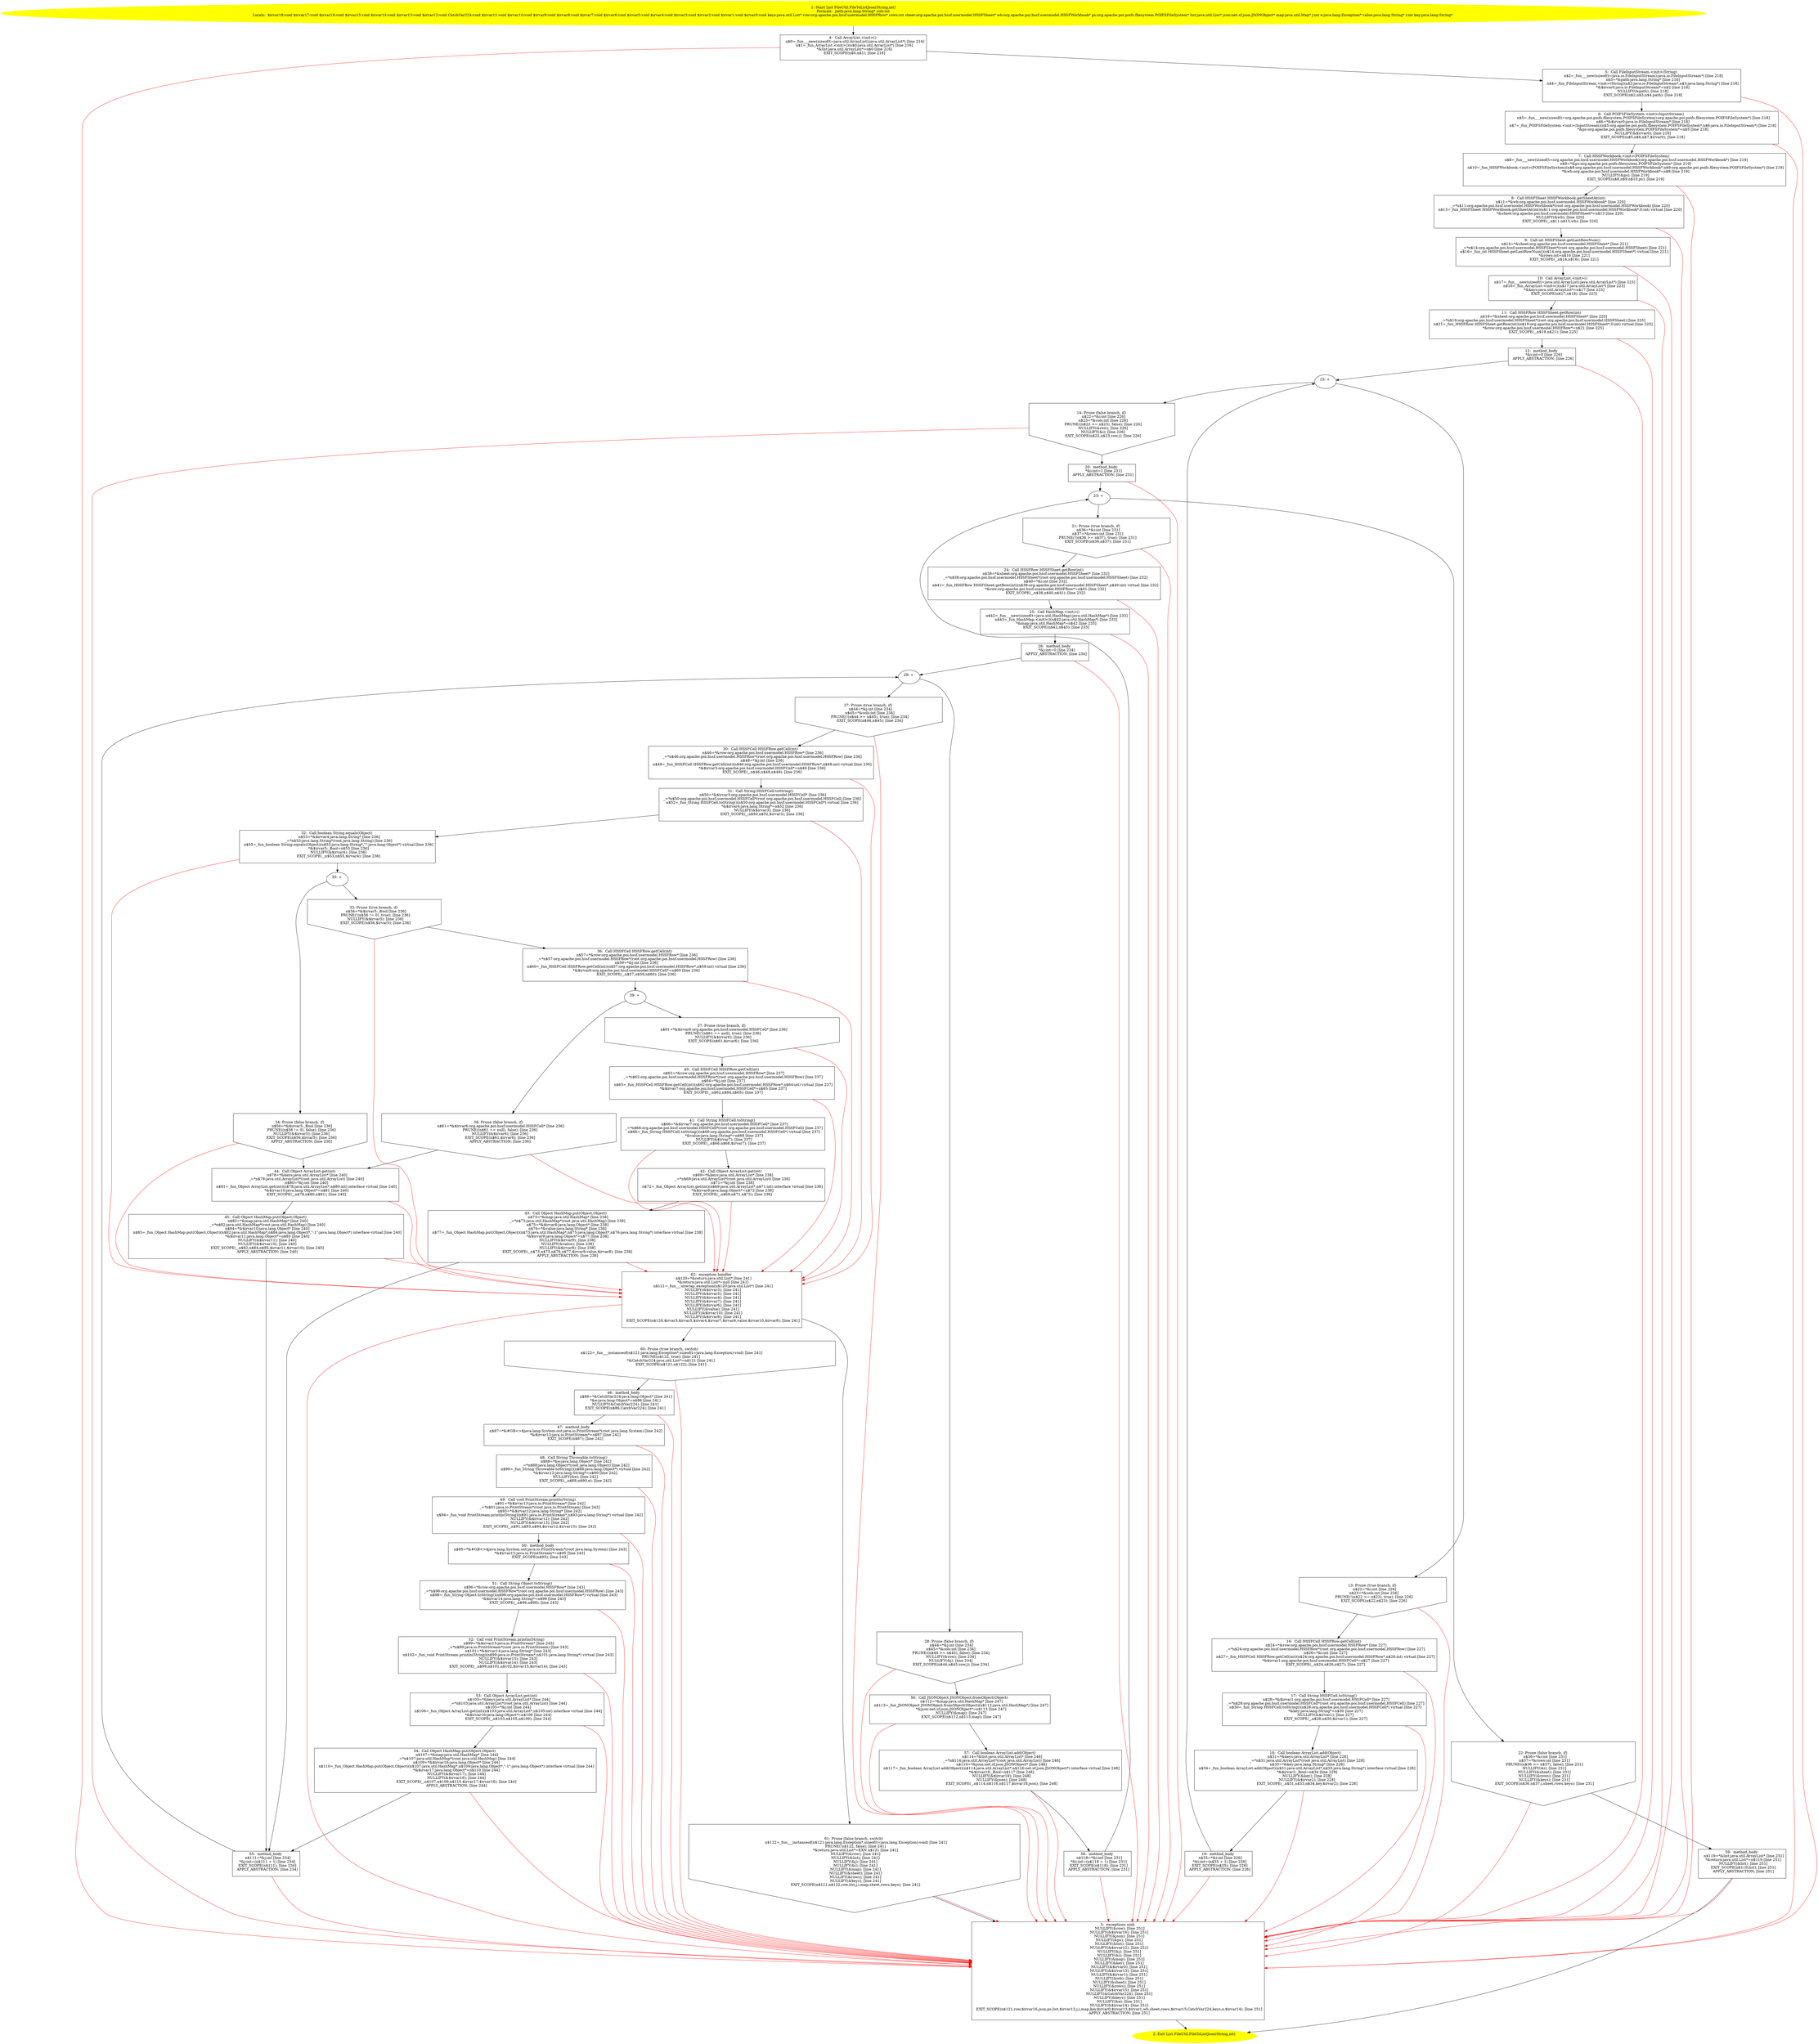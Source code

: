 /* @generated */
digraph cfg {
"com.dulishuo.util.FileUtil.FileToListJson(java.lang.String,int):java.util.List.941577bcb0cf43a35650fe4c1bfc5334_1" [label="1: Start List FileUtil.FileToListJson(String,int)\nFormals:  path:java.lang.String* cols:int\nLocals:  $irvar18:void $irvar17:void $irvar16:void $irvar15:void $irvar14:void $irvar13:void $irvar12:void CatchVar224:void $irvar11:void $irvar10:void $irvar9:void $irvar8:void $irvar7:void $irvar6:void $irvar5:void $irvar4:void $irvar3:void $irvar2:void $irvar1:void $irvar0:void keys:java.util.List* row:org.apache.poi.hssf.usermodel.HSSFRow* rows:int sheet:org.apache.poi.hssf.usermodel.HSSFSheet* wb:org.apache.poi.hssf.usermodel.HSSFWorkbook* ps:org.apache.poi.poifs.filesystem.POIFSFileSystem* list:java.util.List* json:net.sf.json.JSONObject* map:java.util.Map* j:int e:java.lang.Exception* value:java.lang.String* i:int key:java.lang.String* \n  " color=yellow style=filled]
	

	 "com.dulishuo.util.FileUtil.FileToListJson(java.lang.String,int):java.util.List.941577bcb0cf43a35650fe4c1bfc5334_1" -> "com.dulishuo.util.FileUtil.FileToListJson(java.lang.String,int):java.util.List.941577bcb0cf43a35650fe4c1bfc5334_4" ;
"com.dulishuo.util.FileUtil.FileToListJson(java.lang.String,int):java.util.List.941577bcb0cf43a35650fe4c1bfc5334_2" [label="2: Exit List FileUtil.FileToListJson(String,int) \n  " color=yellow style=filled]
	

"com.dulishuo.util.FileUtil.FileToListJson(java.lang.String,int):java.util.List.941577bcb0cf43a35650fe4c1bfc5334_3" [label="3:  exceptions sink \n   NULLIFY(&row); [line 251]\n  NULLIFY(&$irvar16); [line 251]\n  NULLIFY(&json); [line 251]\n  NULLIFY(&ps); [line 251]\n  NULLIFY(&list); [line 251]\n  NULLIFY(&$irvar12); [line 251]\n  NULLIFY(&j); [line 251]\n  NULLIFY(&i); [line 251]\n  NULLIFY(&map); [line 251]\n  NULLIFY(&key); [line 251]\n  NULLIFY(&$irvar0); [line 251]\n  NULLIFY(&$irvar13); [line 251]\n  NULLIFY(&$irvar1); [line 251]\n  NULLIFY(&wb); [line 251]\n  NULLIFY(&sheet); [line 251]\n  NULLIFY(&rows); [line 251]\n  NULLIFY(&$irvar15); [line 251]\n  NULLIFY(&CatchVar224); [line 251]\n  NULLIFY(&keys); [line 251]\n  NULLIFY(&e); [line 251]\n  NULLIFY(&$irvar14); [line 251]\n  EXIT_SCOPE(n$121,row,$irvar16,json,ps,list,$irvar12,j,i,map,key,$irvar0,$irvar13,$irvar1,wb,sheet,rows,$irvar15,CatchVar224,keys,e,$irvar14); [line 251]\n  APPLY_ABSTRACTION; [line 251]\n " shape="box"]
	

	 "com.dulishuo.util.FileUtil.FileToListJson(java.lang.String,int):java.util.List.941577bcb0cf43a35650fe4c1bfc5334_3" -> "com.dulishuo.util.FileUtil.FileToListJson(java.lang.String,int):java.util.List.941577bcb0cf43a35650fe4c1bfc5334_2" ;
"com.dulishuo.util.FileUtil.FileToListJson(java.lang.String,int):java.util.List.941577bcb0cf43a35650fe4c1bfc5334_4" [label="4:  Call ArrayList.<init>() \n   n$0=_fun___new(sizeof(t=java.util.ArrayList):java.util.ArrayList*) [line 216]\n  n$1=_fun_ArrayList.<init>()(n$0:java.util.ArrayList*) [line 216]\n  *&list:java.util.ArrayList*=n$0 [line 216]\n  EXIT_SCOPE(n$0,n$1); [line 216]\n " shape="box"]
	

	 "com.dulishuo.util.FileUtil.FileToListJson(java.lang.String,int):java.util.List.941577bcb0cf43a35650fe4c1bfc5334_4" -> "com.dulishuo.util.FileUtil.FileToListJson(java.lang.String,int):java.util.List.941577bcb0cf43a35650fe4c1bfc5334_5" ;
	 "com.dulishuo.util.FileUtil.FileToListJson(java.lang.String,int):java.util.List.941577bcb0cf43a35650fe4c1bfc5334_4" -> "com.dulishuo.util.FileUtil.FileToListJson(java.lang.String,int):java.util.List.941577bcb0cf43a35650fe4c1bfc5334_3" [color="red" ];
"com.dulishuo.util.FileUtil.FileToListJson(java.lang.String,int):java.util.List.941577bcb0cf43a35650fe4c1bfc5334_5" [label="5:  Call FileInputStream.<init>(String) \n   n$2=_fun___new(sizeof(t=java.io.FileInputStream):java.io.FileInputStream*) [line 218]\n  n$3=*&path:java.lang.String* [line 218]\n  n$4=_fun_FileInputStream.<init>(String)(n$2:java.io.FileInputStream*,n$3:java.lang.String*) [line 218]\n  *&$irvar0:java.io.FileInputStream*=n$2 [line 218]\n  NULLIFY(&path); [line 218]\n  EXIT_SCOPE(n$2,n$3,n$4,path); [line 218]\n " shape="box"]
	

	 "com.dulishuo.util.FileUtil.FileToListJson(java.lang.String,int):java.util.List.941577bcb0cf43a35650fe4c1bfc5334_5" -> "com.dulishuo.util.FileUtil.FileToListJson(java.lang.String,int):java.util.List.941577bcb0cf43a35650fe4c1bfc5334_6" ;
	 "com.dulishuo.util.FileUtil.FileToListJson(java.lang.String,int):java.util.List.941577bcb0cf43a35650fe4c1bfc5334_5" -> "com.dulishuo.util.FileUtil.FileToListJson(java.lang.String,int):java.util.List.941577bcb0cf43a35650fe4c1bfc5334_3" [color="red" ];
"com.dulishuo.util.FileUtil.FileToListJson(java.lang.String,int):java.util.List.941577bcb0cf43a35650fe4c1bfc5334_6" [label="6:  Call POIFSFileSystem.<init>(InputStream) \n   n$5=_fun___new(sizeof(t=org.apache.poi.poifs.filesystem.POIFSFileSystem):org.apache.poi.poifs.filesystem.POIFSFileSystem*) [line 218]\n  n$6=*&$irvar0:java.io.FileInputStream* [line 218]\n  n$7=_fun_POIFSFileSystem.<init>(InputStream)(n$5:org.apache.poi.poifs.filesystem.POIFSFileSystem*,n$6:java.io.FileInputStream*) [line 218]\n  *&ps:org.apache.poi.poifs.filesystem.POIFSFileSystem*=n$5 [line 218]\n  NULLIFY(&$irvar0); [line 218]\n  EXIT_SCOPE(n$5,n$6,n$7,$irvar0); [line 218]\n " shape="box"]
	

	 "com.dulishuo.util.FileUtil.FileToListJson(java.lang.String,int):java.util.List.941577bcb0cf43a35650fe4c1bfc5334_6" -> "com.dulishuo.util.FileUtil.FileToListJson(java.lang.String,int):java.util.List.941577bcb0cf43a35650fe4c1bfc5334_7" ;
	 "com.dulishuo.util.FileUtil.FileToListJson(java.lang.String,int):java.util.List.941577bcb0cf43a35650fe4c1bfc5334_6" -> "com.dulishuo.util.FileUtil.FileToListJson(java.lang.String,int):java.util.List.941577bcb0cf43a35650fe4c1bfc5334_3" [color="red" ];
"com.dulishuo.util.FileUtil.FileToListJson(java.lang.String,int):java.util.List.941577bcb0cf43a35650fe4c1bfc5334_7" [label="7:  Call HSSFWorkbook.<init>(POIFSFileSystem) \n   n$8=_fun___new(sizeof(t=org.apache.poi.hssf.usermodel.HSSFWorkbook):org.apache.poi.hssf.usermodel.HSSFWorkbook*) [line 219]\n  n$9=*&ps:org.apache.poi.poifs.filesystem.POIFSFileSystem* [line 219]\n  n$10=_fun_HSSFWorkbook.<init>(POIFSFileSystem)(n$8:org.apache.poi.hssf.usermodel.HSSFWorkbook*,n$9:org.apache.poi.poifs.filesystem.POIFSFileSystem*) [line 219]\n  *&wb:org.apache.poi.hssf.usermodel.HSSFWorkbook*=n$8 [line 219]\n  NULLIFY(&ps); [line 219]\n  EXIT_SCOPE(n$8,n$9,n$10,ps); [line 219]\n " shape="box"]
	

	 "com.dulishuo.util.FileUtil.FileToListJson(java.lang.String,int):java.util.List.941577bcb0cf43a35650fe4c1bfc5334_7" -> "com.dulishuo.util.FileUtil.FileToListJson(java.lang.String,int):java.util.List.941577bcb0cf43a35650fe4c1bfc5334_8" ;
	 "com.dulishuo.util.FileUtil.FileToListJson(java.lang.String,int):java.util.List.941577bcb0cf43a35650fe4c1bfc5334_7" -> "com.dulishuo.util.FileUtil.FileToListJson(java.lang.String,int):java.util.List.941577bcb0cf43a35650fe4c1bfc5334_3" [color="red" ];
"com.dulishuo.util.FileUtil.FileToListJson(java.lang.String,int):java.util.List.941577bcb0cf43a35650fe4c1bfc5334_8" [label="8:  Call HSSFSheet HSSFWorkbook.getSheetAt(int) \n   n$11=*&wb:org.apache.poi.hssf.usermodel.HSSFWorkbook* [line 220]\n  _=*n$11:org.apache.poi.hssf.usermodel.HSSFWorkbook*(root org.apache.poi.hssf.usermodel.HSSFWorkbook) [line 220]\n  n$13=_fun_HSSFSheet HSSFWorkbook.getSheetAt(int)(n$11:org.apache.poi.hssf.usermodel.HSSFWorkbook*,0:int) virtual [line 220]\n  *&sheet:org.apache.poi.hssf.usermodel.HSSFSheet*=n$13 [line 220]\n  NULLIFY(&wb); [line 220]\n  EXIT_SCOPE(_,n$11,n$13,wb); [line 220]\n " shape="box"]
	

	 "com.dulishuo.util.FileUtil.FileToListJson(java.lang.String,int):java.util.List.941577bcb0cf43a35650fe4c1bfc5334_8" -> "com.dulishuo.util.FileUtil.FileToListJson(java.lang.String,int):java.util.List.941577bcb0cf43a35650fe4c1bfc5334_9" ;
	 "com.dulishuo.util.FileUtil.FileToListJson(java.lang.String,int):java.util.List.941577bcb0cf43a35650fe4c1bfc5334_8" -> "com.dulishuo.util.FileUtil.FileToListJson(java.lang.String,int):java.util.List.941577bcb0cf43a35650fe4c1bfc5334_3" [color="red" ];
"com.dulishuo.util.FileUtil.FileToListJson(java.lang.String,int):java.util.List.941577bcb0cf43a35650fe4c1bfc5334_9" [label="9:  Call int HSSFSheet.getLastRowNum() \n   n$14=*&sheet:org.apache.poi.hssf.usermodel.HSSFSheet* [line 221]\n  _=*n$14:org.apache.poi.hssf.usermodel.HSSFSheet*(root org.apache.poi.hssf.usermodel.HSSFSheet) [line 221]\n  n$16=_fun_int HSSFSheet.getLastRowNum()(n$14:org.apache.poi.hssf.usermodel.HSSFSheet*) virtual [line 221]\n  *&rows:int=n$16 [line 221]\n  EXIT_SCOPE(_,n$14,n$16); [line 221]\n " shape="box"]
	

	 "com.dulishuo.util.FileUtil.FileToListJson(java.lang.String,int):java.util.List.941577bcb0cf43a35650fe4c1bfc5334_9" -> "com.dulishuo.util.FileUtil.FileToListJson(java.lang.String,int):java.util.List.941577bcb0cf43a35650fe4c1bfc5334_10" ;
	 "com.dulishuo.util.FileUtil.FileToListJson(java.lang.String,int):java.util.List.941577bcb0cf43a35650fe4c1bfc5334_9" -> "com.dulishuo.util.FileUtil.FileToListJson(java.lang.String,int):java.util.List.941577bcb0cf43a35650fe4c1bfc5334_3" [color="red" ];
"com.dulishuo.util.FileUtil.FileToListJson(java.lang.String,int):java.util.List.941577bcb0cf43a35650fe4c1bfc5334_10" [label="10:  Call ArrayList.<init>() \n   n$17=_fun___new(sizeof(t=java.util.ArrayList):java.util.ArrayList*) [line 223]\n  n$18=_fun_ArrayList.<init>()(n$17:java.util.ArrayList*) [line 223]\n  *&keys:java.util.ArrayList*=n$17 [line 223]\n  EXIT_SCOPE(n$17,n$18); [line 223]\n " shape="box"]
	

	 "com.dulishuo.util.FileUtil.FileToListJson(java.lang.String,int):java.util.List.941577bcb0cf43a35650fe4c1bfc5334_10" -> "com.dulishuo.util.FileUtil.FileToListJson(java.lang.String,int):java.util.List.941577bcb0cf43a35650fe4c1bfc5334_11" ;
	 "com.dulishuo.util.FileUtil.FileToListJson(java.lang.String,int):java.util.List.941577bcb0cf43a35650fe4c1bfc5334_10" -> "com.dulishuo.util.FileUtil.FileToListJson(java.lang.String,int):java.util.List.941577bcb0cf43a35650fe4c1bfc5334_3" [color="red" ];
"com.dulishuo.util.FileUtil.FileToListJson(java.lang.String,int):java.util.List.941577bcb0cf43a35650fe4c1bfc5334_11" [label="11:  Call HSSFRow HSSFSheet.getRow(int) \n   n$19=*&sheet:org.apache.poi.hssf.usermodel.HSSFSheet* [line 225]\n  _=*n$19:org.apache.poi.hssf.usermodel.HSSFSheet*(root org.apache.poi.hssf.usermodel.HSSFSheet) [line 225]\n  n$21=_fun_HSSFRow HSSFSheet.getRow(int)(n$19:org.apache.poi.hssf.usermodel.HSSFSheet*,0:int) virtual [line 225]\n  *&row:org.apache.poi.hssf.usermodel.HSSFRow*=n$21 [line 225]\n  EXIT_SCOPE(_,n$19,n$21); [line 225]\n " shape="box"]
	

	 "com.dulishuo.util.FileUtil.FileToListJson(java.lang.String,int):java.util.List.941577bcb0cf43a35650fe4c1bfc5334_11" -> "com.dulishuo.util.FileUtil.FileToListJson(java.lang.String,int):java.util.List.941577bcb0cf43a35650fe4c1bfc5334_12" ;
	 "com.dulishuo.util.FileUtil.FileToListJson(java.lang.String,int):java.util.List.941577bcb0cf43a35650fe4c1bfc5334_11" -> "com.dulishuo.util.FileUtil.FileToListJson(java.lang.String,int):java.util.List.941577bcb0cf43a35650fe4c1bfc5334_3" [color="red" ];
"com.dulishuo.util.FileUtil.FileToListJson(java.lang.String,int):java.util.List.941577bcb0cf43a35650fe4c1bfc5334_12" [label="12:  method_body \n   *&i:int=0 [line 226]\n  APPLY_ABSTRACTION; [line 226]\n " shape="box"]
	

	 "com.dulishuo.util.FileUtil.FileToListJson(java.lang.String,int):java.util.List.941577bcb0cf43a35650fe4c1bfc5334_12" -> "com.dulishuo.util.FileUtil.FileToListJson(java.lang.String,int):java.util.List.941577bcb0cf43a35650fe4c1bfc5334_15" ;
	 "com.dulishuo.util.FileUtil.FileToListJson(java.lang.String,int):java.util.List.941577bcb0cf43a35650fe4c1bfc5334_12" -> "com.dulishuo.util.FileUtil.FileToListJson(java.lang.String,int):java.util.List.941577bcb0cf43a35650fe4c1bfc5334_3" [color="red" ];
"com.dulishuo.util.FileUtil.FileToListJson(java.lang.String,int):java.util.List.941577bcb0cf43a35650fe4c1bfc5334_13" [label="13: Prune (true branch, if) \n   n$22=*&i:int [line 226]\n  n$23=*&cols:int [line 226]\n  PRUNE(!(n$22 >= n$23), true); [line 226]\n  EXIT_SCOPE(n$22,n$23); [line 226]\n " shape="invhouse"]
	

	 "com.dulishuo.util.FileUtil.FileToListJson(java.lang.String,int):java.util.List.941577bcb0cf43a35650fe4c1bfc5334_13" -> "com.dulishuo.util.FileUtil.FileToListJson(java.lang.String,int):java.util.List.941577bcb0cf43a35650fe4c1bfc5334_16" ;
	 "com.dulishuo.util.FileUtil.FileToListJson(java.lang.String,int):java.util.List.941577bcb0cf43a35650fe4c1bfc5334_13" -> "com.dulishuo.util.FileUtil.FileToListJson(java.lang.String,int):java.util.List.941577bcb0cf43a35650fe4c1bfc5334_3" [color="red" ];
"com.dulishuo.util.FileUtil.FileToListJson(java.lang.String,int):java.util.List.941577bcb0cf43a35650fe4c1bfc5334_14" [label="14: Prune (false branch, if) \n   n$22=*&i:int [line 226]\n  n$23=*&cols:int [line 226]\n  PRUNE((n$22 >= n$23), false); [line 226]\n  NULLIFY(&row); [line 226]\n  NULLIFY(&i); [line 226]\n  EXIT_SCOPE(n$22,n$23,row,i); [line 226]\n " shape="invhouse"]
	

	 "com.dulishuo.util.FileUtil.FileToListJson(java.lang.String,int):java.util.List.941577bcb0cf43a35650fe4c1bfc5334_14" -> "com.dulishuo.util.FileUtil.FileToListJson(java.lang.String,int):java.util.List.941577bcb0cf43a35650fe4c1bfc5334_20" ;
	 "com.dulishuo.util.FileUtil.FileToListJson(java.lang.String,int):java.util.List.941577bcb0cf43a35650fe4c1bfc5334_14" -> "com.dulishuo.util.FileUtil.FileToListJson(java.lang.String,int):java.util.List.941577bcb0cf43a35650fe4c1bfc5334_3" [color="red" ];
"com.dulishuo.util.FileUtil.FileToListJson(java.lang.String,int):java.util.List.941577bcb0cf43a35650fe4c1bfc5334_15" [label="15: + \n  " ]
	

	 "com.dulishuo.util.FileUtil.FileToListJson(java.lang.String,int):java.util.List.941577bcb0cf43a35650fe4c1bfc5334_15" -> "com.dulishuo.util.FileUtil.FileToListJson(java.lang.String,int):java.util.List.941577bcb0cf43a35650fe4c1bfc5334_13" ;
	 "com.dulishuo.util.FileUtil.FileToListJson(java.lang.String,int):java.util.List.941577bcb0cf43a35650fe4c1bfc5334_15" -> "com.dulishuo.util.FileUtil.FileToListJson(java.lang.String,int):java.util.List.941577bcb0cf43a35650fe4c1bfc5334_14" ;
"com.dulishuo.util.FileUtil.FileToListJson(java.lang.String,int):java.util.List.941577bcb0cf43a35650fe4c1bfc5334_16" [label="16:  Call HSSFCell HSSFRow.getCell(int) \n   n$24=*&row:org.apache.poi.hssf.usermodel.HSSFRow* [line 227]\n  _=*n$24:org.apache.poi.hssf.usermodel.HSSFRow*(root org.apache.poi.hssf.usermodel.HSSFRow) [line 227]\n  n$26=*&i:int [line 227]\n  n$27=_fun_HSSFCell HSSFRow.getCell(int)(n$24:org.apache.poi.hssf.usermodel.HSSFRow*,n$26:int) virtual [line 227]\n  *&$irvar1:org.apache.poi.hssf.usermodel.HSSFCell*=n$27 [line 227]\n  EXIT_SCOPE(_,n$24,n$26,n$27); [line 227]\n " shape="box"]
	

	 "com.dulishuo.util.FileUtil.FileToListJson(java.lang.String,int):java.util.List.941577bcb0cf43a35650fe4c1bfc5334_16" -> "com.dulishuo.util.FileUtil.FileToListJson(java.lang.String,int):java.util.List.941577bcb0cf43a35650fe4c1bfc5334_17" ;
	 "com.dulishuo.util.FileUtil.FileToListJson(java.lang.String,int):java.util.List.941577bcb0cf43a35650fe4c1bfc5334_16" -> "com.dulishuo.util.FileUtil.FileToListJson(java.lang.String,int):java.util.List.941577bcb0cf43a35650fe4c1bfc5334_3" [color="red" ];
"com.dulishuo.util.FileUtil.FileToListJson(java.lang.String,int):java.util.List.941577bcb0cf43a35650fe4c1bfc5334_17" [label="17:  Call String HSSFCell.toString() \n   n$28=*&$irvar1:org.apache.poi.hssf.usermodel.HSSFCell* [line 227]\n  _=*n$28:org.apache.poi.hssf.usermodel.HSSFCell*(root org.apache.poi.hssf.usermodel.HSSFCell) [line 227]\n  n$30=_fun_String HSSFCell.toString()(n$28:org.apache.poi.hssf.usermodel.HSSFCell*) virtual [line 227]\n  *&key:java.lang.String*=n$30 [line 227]\n  NULLIFY(&$irvar1); [line 227]\n  EXIT_SCOPE(_,n$28,n$30,$irvar1); [line 227]\n " shape="box"]
	

	 "com.dulishuo.util.FileUtil.FileToListJson(java.lang.String,int):java.util.List.941577bcb0cf43a35650fe4c1bfc5334_17" -> "com.dulishuo.util.FileUtil.FileToListJson(java.lang.String,int):java.util.List.941577bcb0cf43a35650fe4c1bfc5334_18" ;
	 "com.dulishuo.util.FileUtil.FileToListJson(java.lang.String,int):java.util.List.941577bcb0cf43a35650fe4c1bfc5334_17" -> "com.dulishuo.util.FileUtil.FileToListJson(java.lang.String,int):java.util.List.941577bcb0cf43a35650fe4c1bfc5334_3" [color="red" ];
"com.dulishuo.util.FileUtil.FileToListJson(java.lang.String,int):java.util.List.941577bcb0cf43a35650fe4c1bfc5334_18" [label="18:  Call boolean ArrayList.add(Object) \n   n$31=*&keys:java.util.ArrayList* [line 228]\n  _=*n$31:java.util.ArrayList*(root java.util.ArrayList) [line 228]\n  n$33=*&key:java.lang.String* [line 228]\n  n$34=_fun_boolean ArrayList.add(Object)(n$31:java.util.ArrayList*,n$33:java.lang.String*) interface virtual [line 228]\n  *&$irvar2:_Bool=n$34 [line 228]\n  NULLIFY(&key); [line 228]\n  NULLIFY(&$irvar2); [line 228]\n  EXIT_SCOPE(_,n$31,n$33,n$34,key,$irvar2); [line 228]\n " shape="box"]
	

	 "com.dulishuo.util.FileUtil.FileToListJson(java.lang.String,int):java.util.List.941577bcb0cf43a35650fe4c1bfc5334_18" -> "com.dulishuo.util.FileUtil.FileToListJson(java.lang.String,int):java.util.List.941577bcb0cf43a35650fe4c1bfc5334_19" ;
	 "com.dulishuo.util.FileUtil.FileToListJson(java.lang.String,int):java.util.List.941577bcb0cf43a35650fe4c1bfc5334_18" -> "com.dulishuo.util.FileUtil.FileToListJson(java.lang.String,int):java.util.List.941577bcb0cf43a35650fe4c1bfc5334_3" [color="red" ];
"com.dulishuo.util.FileUtil.FileToListJson(java.lang.String,int):java.util.List.941577bcb0cf43a35650fe4c1bfc5334_19" [label="19:  method_body \n   n$35=*&i:int [line 226]\n  *&i:int=(n$35 + 1) [line 226]\n  EXIT_SCOPE(n$35); [line 226]\n  APPLY_ABSTRACTION; [line 226]\n " shape="box"]
	

	 "com.dulishuo.util.FileUtil.FileToListJson(java.lang.String,int):java.util.List.941577bcb0cf43a35650fe4c1bfc5334_19" -> "com.dulishuo.util.FileUtil.FileToListJson(java.lang.String,int):java.util.List.941577bcb0cf43a35650fe4c1bfc5334_15" ;
	 "com.dulishuo.util.FileUtil.FileToListJson(java.lang.String,int):java.util.List.941577bcb0cf43a35650fe4c1bfc5334_19" -> "com.dulishuo.util.FileUtil.FileToListJson(java.lang.String,int):java.util.List.941577bcb0cf43a35650fe4c1bfc5334_3" [color="red" ];
"com.dulishuo.util.FileUtil.FileToListJson(java.lang.String,int):java.util.List.941577bcb0cf43a35650fe4c1bfc5334_20" [label="20:  method_body \n   *&i:int=1 [line 231]\n  APPLY_ABSTRACTION; [line 231]\n " shape="box"]
	

	 "com.dulishuo.util.FileUtil.FileToListJson(java.lang.String,int):java.util.List.941577bcb0cf43a35650fe4c1bfc5334_20" -> "com.dulishuo.util.FileUtil.FileToListJson(java.lang.String,int):java.util.List.941577bcb0cf43a35650fe4c1bfc5334_23" ;
	 "com.dulishuo.util.FileUtil.FileToListJson(java.lang.String,int):java.util.List.941577bcb0cf43a35650fe4c1bfc5334_20" -> "com.dulishuo.util.FileUtil.FileToListJson(java.lang.String,int):java.util.List.941577bcb0cf43a35650fe4c1bfc5334_3" [color="red" ];
"com.dulishuo.util.FileUtil.FileToListJson(java.lang.String,int):java.util.List.941577bcb0cf43a35650fe4c1bfc5334_21" [label="21: Prune (true branch, if) \n   n$36=*&i:int [line 231]\n  n$37=*&rows:int [line 231]\n  PRUNE(!(n$36 >= n$37), true); [line 231]\n  EXIT_SCOPE(n$36,n$37); [line 231]\n " shape="invhouse"]
	

	 "com.dulishuo.util.FileUtil.FileToListJson(java.lang.String,int):java.util.List.941577bcb0cf43a35650fe4c1bfc5334_21" -> "com.dulishuo.util.FileUtil.FileToListJson(java.lang.String,int):java.util.List.941577bcb0cf43a35650fe4c1bfc5334_24" ;
	 "com.dulishuo.util.FileUtil.FileToListJson(java.lang.String,int):java.util.List.941577bcb0cf43a35650fe4c1bfc5334_21" -> "com.dulishuo.util.FileUtil.FileToListJson(java.lang.String,int):java.util.List.941577bcb0cf43a35650fe4c1bfc5334_3" [color="red" ];
"com.dulishuo.util.FileUtil.FileToListJson(java.lang.String,int):java.util.List.941577bcb0cf43a35650fe4c1bfc5334_22" [label="22: Prune (false branch, if) \n   n$36=*&i:int [line 231]\n  n$37=*&rows:int [line 231]\n  PRUNE((n$36 >= n$37), false); [line 231]\n  NULLIFY(&i); [line 231]\n  NULLIFY(&sheet); [line 231]\n  NULLIFY(&rows); [line 231]\n  NULLIFY(&keys); [line 231]\n  EXIT_SCOPE(n$36,n$37,i,sheet,rows,keys); [line 231]\n " shape="invhouse"]
	

	 "com.dulishuo.util.FileUtil.FileToListJson(java.lang.String,int):java.util.List.941577bcb0cf43a35650fe4c1bfc5334_22" -> "com.dulishuo.util.FileUtil.FileToListJson(java.lang.String,int):java.util.List.941577bcb0cf43a35650fe4c1bfc5334_59" ;
	 "com.dulishuo.util.FileUtil.FileToListJson(java.lang.String,int):java.util.List.941577bcb0cf43a35650fe4c1bfc5334_22" -> "com.dulishuo.util.FileUtil.FileToListJson(java.lang.String,int):java.util.List.941577bcb0cf43a35650fe4c1bfc5334_3" [color="red" ];
"com.dulishuo.util.FileUtil.FileToListJson(java.lang.String,int):java.util.List.941577bcb0cf43a35650fe4c1bfc5334_23" [label="23: + \n  " ]
	

	 "com.dulishuo.util.FileUtil.FileToListJson(java.lang.String,int):java.util.List.941577bcb0cf43a35650fe4c1bfc5334_23" -> "com.dulishuo.util.FileUtil.FileToListJson(java.lang.String,int):java.util.List.941577bcb0cf43a35650fe4c1bfc5334_21" ;
	 "com.dulishuo.util.FileUtil.FileToListJson(java.lang.String,int):java.util.List.941577bcb0cf43a35650fe4c1bfc5334_23" -> "com.dulishuo.util.FileUtil.FileToListJson(java.lang.String,int):java.util.List.941577bcb0cf43a35650fe4c1bfc5334_22" ;
"com.dulishuo.util.FileUtil.FileToListJson(java.lang.String,int):java.util.List.941577bcb0cf43a35650fe4c1bfc5334_24" [label="24:  Call HSSFRow HSSFSheet.getRow(int) \n   n$38=*&sheet:org.apache.poi.hssf.usermodel.HSSFSheet* [line 232]\n  _=*n$38:org.apache.poi.hssf.usermodel.HSSFSheet*(root org.apache.poi.hssf.usermodel.HSSFSheet) [line 232]\n  n$40=*&i:int [line 232]\n  n$41=_fun_HSSFRow HSSFSheet.getRow(int)(n$38:org.apache.poi.hssf.usermodel.HSSFSheet*,n$40:int) virtual [line 232]\n  *&row:org.apache.poi.hssf.usermodel.HSSFRow*=n$41 [line 232]\n  EXIT_SCOPE(_,n$38,n$40,n$41); [line 232]\n " shape="box"]
	

	 "com.dulishuo.util.FileUtil.FileToListJson(java.lang.String,int):java.util.List.941577bcb0cf43a35650fe4c1bfc5334_24" -> "com.dulishuo.util.FileUtil.FileToListJson(java.lang.String,int):java.util.List.941577bcb0cf43a35650fe4c1bfc5334_25" ;
	 "com.dulishuo.util.FileUtil.FileToListJson(java.lang.String,int):java.util.List.941577bcb0cf43a35650fe4c1bfc5334_24" -> "com.dulishuo.util.FileUtil.FileToListJson(java.lang.String,int):java.util.List.941577bcb0cf43a35650fe4c1bfc5334_3" [color="red" ];
"com.dulishuo.util.FileUtil.FileToListJson(java.lang.String,int):java.util.List.941577bcb0cf43a35650fe4c1bfc5334_25" [label="25:  Call HashMap.<init>() \n   n$42=_fun___new(sizeof(t=java.util.HashMap):java.util.HashMap*) [line 233]\n  n$43=_fun_HashMap.<init>()(n$42:java.util.HashMap*) [line 233]\n  *&map:java.util.HashMap*=n$42 [line 233]\n  EXIT_SCOPE(n$42,n$43); [line 233]\n " shape="box"]
	

	 "com.dulishuo.util.FileUtil.FileToListJson(java.lang.String,int):java.util.List.941577bcb0cf43a35650fe4c1bfc5334_25" -> "com.dulishuo.util.FileUtil.FileToListJson(java.lang.String,int):java.util.List.941577bcb0cf43a35650fe4c1bfc5334_26" ;
	 "com.dulishuo.util.FileUtil.FileToListJson(java.lang.String,int):java.util.List.941577bcb0cf43a35650fe4c1bfc5334_25" -> "com.dulishuo.util.FileUtil.FileToListJson(java.lang.String,int):java.util.List.941577bcb0cf43a35650fe4c1bfc5334_3" [color="red" ];
"com.dulishuo.util.FileUtil.FileToListJson(java.lang.String,int):java.util.List.941577bcb0cf43a35650fe4c1bfc5334_26" [label="26:  method_body \n   *&j:int=0 [line 234]\n  APPLY_ABSTRACTION; [line 234]\n " shape="box"]
	

	 "com.dulishuo.util.FileUtil.FileToListJson(java.lang.String,int):java.util.List.941577bcb0cf43a35650fe4c1bfc5334_26" -> "com.dulishuo.util.FileUtil.FileToListJson(java.lang.String,int):java.util.List.941577bcb0cf43a35650fe4c1bfc5334_29" ;
	 "com.dulishuo.util.FileUtil.FileToListJson(java.lang.String,int):java.util.List.941577bcb0cf43a35650fe4c1bfc5334_26" -> "com.dulishuo.util.FileUtil.FileToListJson(java.lang.String,int):java.util.List.941577bcb0cf43a35650fe4c1bfc5334_3" [color="red" ];
"com.dulishuo.util.FileUtil.FileToListJson(java.lang.String,int):java.util.List.941577bcb0cf43a35650fe4c1bfc5334_27" [label="27: Prune (true branch, if) \n   n$44=*&j:int [line 234]\n  n$45=*&cols:int [line 234]\n  PRUNE(!(n$44 >= n$45), true); [line 234]\n  EXIT_SCOPE(n$44,n$45); [line 234]\n " shape="invhouse"]
	

	 "com.dulishuo.util.FileUtil.FileToListJson(java.lang.String,int):java.util.List.941577bcb0cf43a35650fe4c1bfc5334_27" -> "com.dulishuo.util.FileUtil.FileToListJson(java.lang.String,int):java.util.List.941577bcb0cf43a35650fe4c1bfc5334_30" ;
	 "com.dulishuo.util.FileUtil.FileToListJson(java.lang.String,int):java.util.List.941577bcb0cf43a35650fe4c1bfc5334_27" -> "com.dulishuo.util.FileUtil.FileToListJson(java.lang.String,int):java.util.List.941577bcb0cf43a35650fe4c1bfc5334_3" [color="red" ];
"com.dulishuo.util.FileUtil.FileToListJson(java.lang.String,int):java.util.List.941577bcb0cf43a35650fe4c1bfc5334_28" [label="28: Prune (false branch, if) \n   n$44=*&j:int [line 234]\n  n$45=*&cols:int [line 234]\n  PRUNE((n$44 >= n$45), false); [line 234]\n  NULLIFY(&row); [line 234]\n  NULLIFY(&j); [line 234]\n  EXIT_SCOPE(n$44,n$45,row,j); [line 234]\n " shape="invhouse"]
	

	 "com.dulishuo.util.FileUtil.FileToListJson(java.lang.String,int):java.util.List.941577bcb0cf43a35650fe4c1bfc5334_28" -> "com.dulishuo.util.FileUtil.FileToListJson(java.lang.String,int):java.util.List.941577bcb0cf43a35650fe4c1bfc5334_56" ;
	 "com.dulishuo.util.FileUtil.FileToListJson(java.lang.String,int):java.util.List.941577bcb0cf43a35650fe4c1bfc5334_28" -> "com.dulishuo.util.FileUtil.FileToListJson(java.lang.String,int):java.util.List.941577bcb0cf43a35650fe4c1bfc5334_3" [color="red" ];
"com.dulishuo.util.FileUtil.FileToListJson(java.lang.String,int):java.util.List.941577bcb0cf43a35650fe4c1bfc5334_29" [label="29: + \n  " ]
	

	 "com.dulishuo.util.FileUtil.FileToListJson(java.lang.String,int):java.util.List.941577bcb0cf43a35650fe4c1bfc5334_29" -> "com.dulishuo.util.FileUtil.FileToListJson(java.lang.String,int):java.util.List.941577bcb0cf43a35650fe4c1bfc5334_27" ;
	 "com.dulishuo.util.FileUtil.FileToListJson(java.lang.String,int):java.util.List.941577bcb0cf43a35650fe4c1bfc5334_29" -> "com.dulishuo.util.FileUtil.FileToListJson(java.lang.String,int):java.util.List.941577bcb0cf43a35650fe4c1bfc5334_28" ;
"com.dulishuo.util.FileUtil.FileToListJson(java.lang.String,int):java.util.List.941577bcb0cf43a35650fe4c1bfc5334_30" [label="30:  Call HSSFCell HSSFRow.getCell(int) \n   n$46=*&row:org.apache.poi.hssf.usermodel.HSSFRow* [line 236]\n  _=*n$46:org.apache.poi.hssf.usermodel.HSSFRow*(root org.apache.poi.hssf.usermodel.HSSFRow) [line 236]\n  n$48=*&j:int [line 236]\n  n$49=_fun_HSSFCell HSSFRow.getCell(int)(n$46:org.apache.poi.hssf.usermodel.HSSFRow*,n$48:int) virtual [line 236]\n  *&$irvar3:org.apache.poi.hssf.usermodel.HSSFCell*=n$49 [line 236]\n  EXIT_SCOPE(_,n$46,n$48,n$49); [line 236]\n " shape="box"]
	

	 "com.dulishuo.util.FileUtil.FileToListJson(java.lang.String,int):java.util.List.941577bcb0cf43a35650fe4c1bfc5334_30" -> "com.dulishuo.util.FileUtil.FileToListJson(java.lang.String,int):java.util.List.941577bcb0cf43a35650fe4c1bfc5334_31" ;
	 "com.dulishuo.util.FileUtil.FileToListJson(java.lang.String,int):java.util.List.941577bcb0cf43a35650fe4c1bfc5334_30" -> "com.dulishuo.util.FileUtil.FileToListJson(java.lang.String,int):java.util.List.941577bcb0cf43a35650fe4c1bfc5334_62" [color="red" ];
"com.dulishuo.util.FileUtil.FileToListJson(java.lang.String,int):java.util.List.941577bcb0cf43a35650fe4c1bfc5334_31" [label="31:  Call String HSSFCell.toString() \n   n$50=*&$irvar3:org.apache.poi.hssf.usermodel.HSSFCell* [line 236]\n  _=*n$50:org.apache.poi.hssf.usermodel.HSSFCell*(root org.apache.poi.hssf.usermodel.HSSFCell) [line 236]\n  n$52=_fun_String HSSFCell.toString()(n$50:org.apache.poi.hssf.usermodel.HSSFCell*) virtual [line 236]\n  *&$irvar4:java.lang.String*=n$52 [line 236]\n  NULLIFY(&$irvar3); [line 236]\n  EXIT_SCOPE(_,n$50,n$52,$irvar3); [line 236]\n " shape="box"]
	

	 "com.dulishuo.util.FileUtil.FileToListJson(java.lang.String,int):java.util.List.941577bcb0cf43a35650fe4c1bfc5334_31" -> "com.dulishuo.util.FileUtil.FileToListJson(java.lang.String,int):java.util.List.941577bcb0cf43a35650fe4c1bfc5334_32" ;
	 "com.dulishuo.util.FileUtil.FileToListJson(java.lang.String,int):java.util.List.941577bcb0cf43a35650fe4c1bfc5334_31" -> "com.dulishuo.util.FileUtil.FileToListJson(java.lang.String,int):java.util.List.941577bcb0cf43a35650fe4c1bfc5334_62" [color="red" ];
"com.dulishuo.util.FileUtil.FileToListJson(java.lang.String,int):java.util.List.941577bcb0cf43a35650fe4c1bfc5334_32" [label="32:  Call boolean String.equals(Object) \n   n$53=*&$irvar4:java.lang.String* [line 236]\n  _=*n$53:java.lang.String*(root java.lang.String) [line 236]\n  n$55=_fun_boolean String.equals(Object)(n$53:java.lang.String*,\"\":java.lang.Object*) virtual [line 236]\n  *&$irvar5:_Bool=n$55 [line 236]\n  NULLIFY(&$irvar4); [line 236]\n  EXIT_SCOPE(_,n$53,n$55,$irvar4); [line 236]\n " shape="box"]
	

	 "com.dulishuo.util.FileUtil.FileToListJson(java.lang.String,int):java.util.List.941577bcb0cf43a35650fe4c1bfc5334_32" -> "com.dulishuo.util.FileUtil.FileToListJson(java.lang.String,int):java.util.List.941577bcb0cf43a35650fe4c1bfc5334_35" ;
	 "com.dulishuo.util.FileUtil.FileToListJson(java.lang.String,int):java.util.List.941577bcb0cf43a35650fe4c1bfc5334_32" -> "com.dulishuo.util.FileUtil.FileToListJson(java.lang.String,int):java.util.List.941577bcb0cf43a35650fe4c1bfc5334_62" [color="red" ];
"com.dulishuo.util.FileUtil.FileToListJson(java.lang.String,int):java.util.List.941577bcb0cf43a35650fe4c1bfc5334_33" [label="33: Prune (true branch, if) \n   n$56=*&$irvar5:_Bool [line 236]\n  PRUNE(!(n$56 != 0), true); [line 236]\n  NULLIFY(&$irvar5); [line 236]\n  EXIT_SCOPE(n$56,$irvar5); [line 236]\n " shape="invhouse"]
	

	 "com.dulishuo.util.FileUtil.FileToListJson(java.lang.String,int):java.util.List.941577bcb0cf43a35650fe4c1bfc5334_33" -> "com.dulishuo.util.FileUtil.FileToListJson(java.lang.String,int):java.util.List.941577bcb0cf43a35650fe4c1bfc5334_36" ;
	 "com.dulishuo.util.FileUtil.FileToListJson(java.lang.String,int):java.util.List.941577bcb0cf43a35650fe4c1bfc5334_33" -> "com.dulishuo.util.FileUtil.FileToListJson(java.lang.String,int):java.util.List.941577bcb0cf43a35650fe4c1bfc5334_62" [color="red" ];
"com.dulishuo.util.FileUtil.FileToListJson(java.lang.String,int):java.util.List.941577bcb0cf43a35650fe4c1bfc5334_34" [label="34: Prune (false branch, if) \n   n$56=*&$irvar5:_Bool [line 236]\n  PRUNE((n$56 != 0), false); [line 236]\n  NULLIFY(&$irvar5); [line 236]\n  EXIT_SCOPE(n$56,$irvar5); [line 236]\n  APPLY_ABSTRACTION; [line 236]\n " shape="invhouse"]
	

	 "com.dulishuo.util.FileUtil.FileToListJson(java.lang.String,int):java.util.List.941577bcb0cf43a35650fe4c1bfc5334_34" -> "com.dulishuo.util.FileUtil.FileToListJson(java.lang.String,int):java.util.List.941577bcb0cf43a35650fe4c1bfc5334_44" ;
	 "com.dulishuo.util.FileUtil.FileToListJson(java.lang.String,int):java.util.List.941577bcb0cf43a35650fe4c1bfc5334_34" -> "com.dulishuo.util.FileUtil.FileToListJson(java.lang.String,int):java.util.List.941577bcb0cf43a35650fe4c1bfc5334_62" [color="red" ];
"com.dulishuo.util.FileUtil.FileToListJson(java.lang.String,int):java.util.List.941577bcb0cf43a35650fe4c1bfc5334_35" [label="35: + \n  " ]
	

	 "com.dulishuo.util.FileUtil.FileToListJson(java.lang.String,int):java.util.List.941577bcb0cf43a35650fe4c1bfc5334_35" -> "com.dulishuo.util.FileUtil.FileToListJson(java.lang.String,int):java.util.List.941577bcb0cf43a35650fe4c1bfc5334_33" ;
	 "com.dulishuo.util.FileUtil.FileToListJson(java.lang.String,int):java.util.List.941577bcb0cf43a35650fe4c1bfc5334_35" -> "com.dulishuo.util.FileUtil.FileToListJson(java.lang.String,int):java.util.List.941577bcb0cf43a35650fe4c1bfc5334_34" ;
"com.dulishuo.util.FileUtil.FileToListJson(java.lang.String,int):java.util.List.941577bcb0cf43a35650fe4c1bfc5334_36" [label="36:  Call HSSFCell HSSFRow.getCell(int) \n   n$57=*&row:org.apache.poi.hssf.usermodel.HSSFRow* [line 236]\n  _=*n$57:org.apache.poi.hssf.usermodel.HSSFRow*(root org.apache.poi.hssf.usermodel.HSSFRow) [line 236]\n  n$59=*&j:int [line 236]\n  n$60=_fun_HSSFCell HSSFRow.getCell(int)(n$57:org.apache.poi.hssf.usermodel.HSSFRow*,n$59:int) virtual [line 236]\n  *&$irvar6:org.apache.poi.hssf.usermodel.HSSFCell*=n$60 [line 236]\n  EXIT_SCOPE(_,n$57,n$59,n$60); [line 236]\n " shape="box"]
	

	 "com.dulishuo.util.FileUtil.FileToListJson(java.lang.String,int):java.util.List.941577bcb0cf43a35650fe4c1bfc5334_36" -> "com.dulishuo.util.FileUtil.FileToListJson(java.lang.String,int):java.util.List.941577bcb0cf43a35650fe4c1bfc5334_39" ;
	 "com.dulishuo.util.FileUtil.FileToListJson(java.lang.String,int):java.util.List.941577bcb0cf43a35650fe4c1bfc5334_36" -> "com.dulishuo.util.FileUtil.FileToListJson(java.lang.String,int):java.util.List.941577bcb0cf43a35650fe4c1bfc5334_62" [color="red" ];
"com.dulishuo.util.FileUtil.FileToListJson(java.lang.String,int):java.util.List.941577bcb0cf43a35650fe4c1bfc5334_37" [label="37: Prune (true branch, if) \n   n$61=*&$irvar6:org.apache.poi.hssf.usermodel.HSSFCell* [line 236]\n  PRUNE(!(n$61 == null), true); [line 236]\n  NULLIFY(&$irvar6); [line 236]\n  EXIT_SCOPE(n$61,$irvar6); [line 236]\n " shape="invhouse"]
	

	 "com.dulishuo.util.FileUtil.FileToListJson(java.lang.String,int):java.util.List.941577bcb0cf43a35650fe4c1bfc5334_37" -> "com.dulishuo.util.FileUtil.FileToListJson(java.lang.String,int):java.util.List.941577bcb0cf43a35650fe4c1bfc5334_40" ;
	 "com.dulishuo.util.FileUtil.FileToListJson(java.lang.String,int):java.util.List.941577bcb0cf43a35650fe4c1bfc5334_37" -> "com.dulishuo.util.FileUtil.FileToListJson(java.lang.String,int):java.util.List.941577bcb0cf43a35650fe4c1bfc5334_62" [color="red" ];
"com.dulishuo.util.FileUtil.FileToListJson(java.lang.String,int):java.util.List.941577bcb0cf43a35650fe4c1bfc5334_38" [label="38: Prune (false branch, if) \n   n$61=*&$irvar6:org.apache.poi.hssf.usermodel.HSSFCell* [line 236]\n  PRUNE((n$61 == null), false); [line 236]\n  NULLIFY(&$irvar6); [line 236]\n  EXIT_SCOPE(n$61,$irvar6); [line 236]\n  APPLY_ABSTRACTION; [line 236]\n " shape="invhouse"]
	

	 "com.dulishuo.util.FileUtil.FileToListJson(java.lang.String,int):java.util.List.941577bcb0cf43a35650fe4c1bfc5334_38" -> "com.dulishuo.util.FileUtil.FileToListJson(java.lang.String,int):java.util.List.941577bcb0cf43a35650fe4c1bfc5334_44" ;
	 "com.dulishuo.util.FileUtil.FileToListJson(java.lang.String,int):java.util.List.941577bcb0cf43a35650fe4c1bfc5334_38" -> "com.dulishuo.util.FileUtil.FileToListJson(java.lang.String,int):java.util.List.941577bcb0cf43a35650fe4c1bfc5334_62" [color="red" ];
"com.dulishuo.util.FileUtil.FileToListJson(java.lang.String,int):java.util.List.941577bcb0cf43a35650fe4c1bfc5334_39" [label="39: + \n  " ]
	

	 "com.dulishuo.util.FileUtil.FileToListJson(java.lang.String,int):java.util.List.941577bcb0cf43a35650fe4c1bfc5334_39" -> "com.dulishuo.util.FileUtil.FileToListJson(java.lang.String,int):java.util.List.941577bcb0cf43a35650fe4c1bfc5334_37" ;
	 "com.dulishuo.util.FileUtil.FileToListJson(java.lang.String,int):java.util.List.941577bcb0cf43a35650fe4c1bfc5334_39" -> "com.dulishuo.util.FileUtil.FileToListJson(java.lang.String,int):java.util.List.941577bcb0cf43a35650fe4c1bfc5334_38" ;
"com.dulishuo.util.FileUtil.FileToListJson(java.lang.String,int):java.util.List.941577bcb0cf43a35650fe4c1bfc5334_40" [label="40:  Call HSSFCell HSSFRow.getCell(int) \n   n$62=*&row:org.apache.poi.hssf.usermodel.HSSFRow* [line 237]\n  _=*n$62:org.apache.poi.hssf.usermodel.HSSFRow*(root org.apache.poi.hssf.usermodel.HSSFRow) [line 237]\n  n$64=*&j:int [line 237]\n  n$65=_fun_HSSFCell HSSFRow.getCell(int)(n$62:org.apache.poi.hssf.usermodel.HSSFRow*,n$64:int) virtual [line 237]\n  *&$irvar7:org.apache.poi.hssf.usermodel.HSSFCell*=n$65 [line 237]\n  EXIT_SCOPE(_,n$62,n$64,n$65); [line 237]\n " shape="box"]
	

	 "com.dulishuo.util.FileUtil.FileToListJson(java.lang.String,int):java.util.List.941577bcb0cf43a35650fe4c1bfc5334_40" -> "com.dulishuo.util.FileUtil.FileToListJson(java.lang.String,int):java.util.List.941577bcb0cf43a35650fe4c1bfc5334_41" ;
	 "com.dulishuo.util.FileUtil.FileToListJson(java.lang.String,int):java.util.List.941577bcb0cf43a35650fe4c1bfc5334_40" -> "com.dulishuo.util.FileUtil.FileToListJson(java.lang.String,int):java.util.List.941577bcb0cf43a35650fe4c1bfc5334_62" [color="red" ];
"com.dulishuo.util.FileUtil.FileToListJson(java.lang.String,int):java.util.List.941577bcb0cf43a35650fe4c1bfc5334_41" [label="41:  Call String HSSFCell.toString() \n   n$66=*&$irvar7:org.apache.poi.hssf.usermodel.HSSFCell* [line 237]\n  _=*n$66:org.apache.poi.hssf.usermodel.HSSFCell*(root org.apache.poi.hssf.usermodel.HSSFCell) [line 237]\n  n$68=_fun_String HSSFCell.toString()(n$66:org.apache.poi.hssf.usermodel.HSSFCell*) virtual [line 237]\n  *&value:java.lang.String*=n$68 [line 237]\n  NULLIFY(&$irvar7); [line 237]\n  EXIT_SCOPE(_,n$66,n$68,$irvar7); [line 237]\n " shape="box"]
	

	 "com.dulishuo.util.FileUtil.FileToListJson(java.lang.String,int):java.util.List.941577bcb0cf43a35650fe4c1bfc5334_41" -> "com.dulishuo.util.FileUtil.FileToListJson(java.lang.String,int):java.util.List.941577bcb0cf43a35650fe4c1bfc5334_42" ;
	 "com.dulishuo.util.FileUtil.FileToListJson(java.lang.String,int):java.util.List.941577bcb0cf43a35650fe4c1bfc5334_41" -> "com.dulishuo.util.FileUtil.FileToListJson(java.lang.String,int):java.util.List.941577bcb0cf43a35650fe4c1bfc5334_62" [color="red" ];
"com.dulishuo.util.FileUtil.FileToListJson(java.lang.String,int):java.util.List.941577bcb0cf43a35650fe4c1bfc5334_42" [label="42:  Call Object ArrayList.get(int) \n   n$69=*&keys:java.util.ArrayList* [line 238]\n  _=*n$69:java.util.ArrayList*(root java.util.ArrayList) [line 238]\n  n$71=*&j:int [line 238]\n  n$72=_fun_Object ArrayList.get(int)(n$69:java.util.ArrayList*,n$71:int) interface virtual [line 238]\n  *&$irvar8:java.lang.Object*=n$72 [line 238]\n  EXIT_SCOPE(_,n$69,n$71,n$72); [line 238]\n " shape="box"]
	

	 "com.dulishuo.util.FileUtil.FileToListJson(java.lang.String,int):java.util.List.941577bcb0cf43a35650fe4c1bfc5334_42" -> "com.dulishuo.util.FileUtil.FileToListJson(java.lang.String,int):java.util.List.941577bcb0cf43a35650fe4c1bfc5334_43" ;
	 "com.dulishuo.util.FileUtil.FileToListJson(java.lang.String,int):java.util.List.941577bcb0cf43a35650fe4c1bfc5334_42" -> "com.dulishuo.util.FileUtil.FileToListJson(java.lang.String,int):java.util.List.941577bcb0cf43a35650fe4c1bfc5334_62" [color="red" ];
"com.dulishuo.util.FileUtil.FileToListJson(java.lang.String,int):java.util.List.941577bcb0cf43a35650fe4c1bfc5334_43" [label="43:  Call Object HashMap.put(Object,Object) \n   n$73=*&map:java.util.HashMap* [line 238]\n  _=*n$73:java.util.HashMap*(root java.util.HashMap) [line 238]\n  n$75=*&$irvar8:java.lang.Object* [line 238]\n  n$76=*&value:java.lang.String* [line 238]\n  n$77=_fun_Object HashMap.put(Object,Object)(n$73:java.util.HashMap*,n$75:java.lang.Object*,n$76:java.lang.String*) interface virtual [line 238]\n  *&$irvar9:java.lang.Object*=n$77 [line 238]\n  NULLIFY(&$irvar9); [line 238]\n  NULLIFY(&value); [line 238]\n  NULLIFY(&$irvar8); [line 238]\n  EXIT_SCOPE(_,n$73,n$75,n$76,n$77,$irvar9,value,$irvar8); [line 238]\n  APPLY_ABSTRACTION; [line 238]\n " shape="box"]
	

	 "com.dulishuo.util.FileUtil.FileToListJson(java.lang.String,int):java.util.List.941577bcb0cf43a35650fe4c1bfc5334_43" -> "com.dulishuo.util.FileUtil.FileToListJson(java.lang.String,int):java.util.List.941577bcb0cf43a35650fe4c1bfc5334_55" ;
	 "com.dulishuo.util.FileUtil.FileToListJson(java.lang.String,int):java.util.List.941577bcb0cf43a35650fe4c1bfc5334_43" -> "com.dulishuo.util.FileUtil.FileToListJson(java.lang.String,int):java.util.List.941577bcb0cf43a35650fe4c1bfc5334_62" [color="red" ];
"com.dulishuo.util.FileUtil.FileToListJson(java.lang.String,int):java.util.List.941577bcb0cf43a35650fe4c1bfc5334_44" [label="44:  Call Object ArrayList.get(int) \n   n$78=*&keys:java.util.ArrayList* [line 240]\n  _=*n$78:java.util.ArrayList*(root java.util.ArrayList) [line 240]\n  n$80=*&j:int [line 240]\n  n$81=_fun_Object ArrayList.get(int)(n$78:java.util.ArrayList*,n$80:int) interface virtual [line 240]\n  *&$irvar10:java.lang.Object*=n$81 [line 240]\n  EXIT_SCOPE(_,n$78,n$80,n$81); [line 240]\n " shape="box"]
	

	 "com.dulishuo.util.FileUtil.FileToListJson(java.lang.String,int):java.util.List.941577bcb0cf43a35650fe4c1bfc5334_44" -> "com.dulishuo.util.FileUtil.FileToListJson(java.lang.String,int):java.util.List.941577bcb0cf43a35650fe4c1bfc5334_45" ;
	 "com.dulishuo.util.FileUtil.FileToListJson(java.lang.String,int):java.util.List.941577bcb0cf43a35650fe4c1bfc5334_44" -> "com.dulishuo.util.FileUtil.FileToListJson(java.lang.String,int):java.util.List.941577bcb0cf43a35650fe4c1bfc5334_62" [color="red" ];
"com.dulishuo.util.FileUtil.FileToListJson(java.lang.String,int):java.util.List.941577bcb0cf43a35650fe4c1bfc5334_45" [label="45:  Call Object HashMap.put(Object,Object) \n   n$82=*&map:java.util.HashMap* [line 240]\n  _=*n$82:java.util.HashMap*(root java.util.HashMap) [line 240]\n  n$84=*&$irvar10:java.lang.Object* [line 240]\n  n$85=_fun_Object HashMap.put(Object,Object)(n$82:java.util.HashMap*,n$84:java.lang.Object*,\"-1\":java.lang.Object*) interface virtual [line 240]\n  *&$irvar11:java.lang.Object*=n$85 [line 240]\n  NULLIFY(&$irvar11); [line 240]\n  NULLIFY(&$irvar10); [line 240]\n  EXIT_SCOPE(_,n$82,n$84,n$85,$irvar11,$irvar10); [line 240]\n  APPLY_ABSTRACTION; [line 240]\n " shape="box"]
	

	 "com.dulishuo.util.FileUtil.FileToListJson(java.lang.String,int):java.util.List.941577bcb0cf43a35650fe4c1bfc5334_45" -> "com.dulishuo.util.FileUtil.FileToListJson(java.lang.String,int):java.util.List.941577bcb0cf43a35650fe4c1bfc5334_55" ;
	 "com.dulishuo.util.FileUtil.FileToListJson(java.lang.String,int):java.util.List.941577bcb0cf43a35650fe4c1bfc5334_45" -> "com.dulishuo.util.FileUtil.FileToListJson(java.lang.String,int):java.util.List.941577bcb0cf43a35650fe4c1bfc5334_62" [color="red" ];
"com.dulishuo.util.FileUtil.FileToListJson(java.lang.String,int):java.util.List.941577bcb0cf43a35650fe4c1bfc5334_46" [label="46:  method_body \n   n$86=*&CatchVar224:java.lang.Object* [line 241]\n  *&e:java.lang.Object*=n$86 [line 241]\n  NULLIFY(&CatchVar224); [line 241]\n  EXIT_SCOPE(n$86,CatchVar224); [line 241]\n " shape="box"]
	

	 "com.dulishuo.util.FileUtil.FileToListJson(java.lang.String,int):java.util.List.941577bcb0cf43a35650fe4c1bfc5334_46" -> "com.dulishuo.util.FileUtil.FileToListJson(java.lang.String,int):java.util.List.941577bcb0cf43a35650fe4c1bfc5334_47" ;
	 "com.dulishuo.util.FileUtil.FileToListJson(java.lang.String,int):java.util.List.941577bcb0cf43a35650fe4c1bfc5334_46" -> "com.dulishuo.util.FileUtil.FileToListJson(java.lang.String,int):java.util.List.941577bcb0cf43a35650fe4c1bfc5334_3" [color="red" ];
"com.dulishuo.util.FileUtil.FileToListJson(java.lang.String,int):java.util.List.941577bcb0cf43a35650fe4c1bfc5334_47" [label="47:  method_body \n   n$87=*&#GB<>$java.lang.System.out:java.io.PrintStream*(root java.lang.System) [line 242]\n  *&$irvar13:java.io.PrintStream*=n$87 [line 242]\n  EXIT_SCOPE(n$87); [line 242]\n " shape="box"]
	

	 "com.dulishuo.util.FileUtil.FileToListJson(java.lang.String,int):java.util.List.941577bcb0cf43a35650fe4c1bfc5334_47" -> "com.dulishuo.util.FileUtil.FileToListJson(java.lang.String,int):java.util.List.941577bcb0cf43a35650fe4c1bfc5334_48" ;
	 "com.dulishuo.util.FileUtil.FileToListJson(java.lang.String,int):java.util.List.941577bcb0cf43a35650fe4c1bfc5334_47" -> "com.dulishuo.util.FileUtil.FileToListJson(java.lang.String,int):java.util.List.941577bcb0cf43a35650fe4c1bfc5334_3" [color="red" ];
"com.dulishuo.util.FileUtil.FileToListJson(java.lang.String,int):java.util.List.941577bcb0cf43a35650fe4c1bfc5334_48" [label="48:  Call String Throwable.toString() \n   n$88=*&e:java.lang.Object* [line 242]\n  _=*n$88:java.lang.Object*(root java.lang.Object) [line 242]\n  n$90=_fun_String Throwable.toString()(n$88:java.lang.Object*) virtual [line 242]\n  *&$irvar12:java.lang.String*=n$90 [line 242]\n  NULLIFY(&e); [line 242]\n  EXIT_SCOPE(_,n$88,n$90,e); [line 242]\n " shape="box"]
	

	 "com.dulishuo.util.FileUtil.FileToListJson(java.lang.String,int):java.util.List.941577bcb0cf43a35650fe4c1bfc5334_48" -> "com.dulishuo.util.FileUtil.FileToListJson(java.lang.String,int):java.util.List.941577bcb0cf43a35650fe4c1bfc5334_49" ;
	 "com.dulishuo.util.FileUtil.FileToListJson(java.lang.String,int):java.util.List.941577bcb0cf43a35650fe4c1bfc5334_48" -> "com.dulishuo.util.FileUtil.FileToListJson(java.lang.String,int):java.util.List.941577bcb0cf43a35650fe4c1bfc5334_3" [color="red" ];
"com.dulishuo.util.FileUtil.FileToListJson(java.lang.String,int):java.util.List.941577bcb0cf43a35650fe4c1bfc5334_49" [label="49:  Call void PrintStream.println(String) \n   n$91=*&$irvar13:java.io.PrintStream* [line 242]\n  _=*n$91:java.io.PrintStream*(root java.io.PrintStream) [line 242]\n  n$93=*&$irvar12:java.lang.String* [line 242]\n  n$94=_fun_void PrintStream.println(String)(n$91:java.io.PrintStream*,n$93:java.lang.String*) virtual [line 242]\n  NULLIFY(&$irvar12); [line 242]\n  NULLIFY(&$irvar13); [line 242]\n  EXIT_SCOPE(_,n$91,n$93,n$94,$irvar12,$irvar13); [line 242]\n " shape="box"]
	

	 "com.dulishuo.util.FileUtil.FileToListJson(java.lang.String,int):java.util.List.941577bcb0cf43a35650fe4c1bfc5334_49" -> "com.dulishuo.util.FileUtil.FileToListJson(java.lang.String,int):java.util.List.941577bcb0cf43a35650fe4c1bfc5334_50" ;
	 "com.dulishuo.util.FileUtil.FileToListJson(java.lang.String,int):java.util.List.941577bcb0cf43a35650fe4c1bfc5334_49" -> "com.dulishuo.util.FileUtil.FileToListJson(java.lang.String,int):java.util.List.941577bcb0cf43a35650fe4c1bfc5334_3" [color="red" ];
"com.dulishuo.util.FileUtil.FileToListJson(java.lang.String,int):java.util.List.941577bcb0cf43a35650fe4c1bfc5334_50" [label="50:  method_body \n   n$95=*&#GB<>$java.lang.System.out:java.io.PrintStream*(root java.lang.System) [line 243]\n  *&$irvar15:java.io.PrintStream*=n$95 [line 243]\n  EXIT_SCOPE(n$95); [line 243]\n " shape="box"]
	

	 "com.dulishuo.util.FileUtil.FileToListJson(java.lang.String,int):java.util.List.941577bcb0cf43a35650fe4c1bfc5334_50" -> "com.dulishuo.util.FileUtil.FileToListJson(java.lang.String,int):java.util.List.941577bcb0cf43a35650fe4c1bfc5334_51" ;
	 "com.dulishuo.util.FileUtil.FileToListJson(java.lang.String,int):java.util.List.941577bcb0cf43a35650fe4c1bfc5334_50" -> "com.dulishuo.util.FileUtil.FileToListJson(java.lang.String,int):java.util.List.941577bcb0cf43a35650fe4c1bfc5334_3" [color="red" ];
"com.dulishuo.util.FileUtil.FileToListJson(java.lang.String,int):java.util.List.941577bcb0cf43a35650fe4c1bfc5334_51" [label="51:  Call String Object.toString() \n   n$96=*&row:org.apache.poi.hssf.usermodel.HSSFRow* [line 243]\n  _=*n$96:org.apache.poi.hssf.usermodel.HSSFRow*(root org.apache.poi.hssf.usermodel.HSSFRow) [line 243]\n  n$98=_fun_String Object.toString()(n$96:org.apache.poi.hssf.usermodel.HSSFRow*) virtual [line 243]\n  *&$irvar14:java.lang.String*=n$98 [line 243]\n  EXIT_SCOPE(_,n$96,n$98); [line 243]\n " shape="box"]
	

	 "com.dulishuo.util.FileUtil.FileToListJson(java.lang.String,int):java.util.List.941577bcb0cf43a35650fe4c1bfc5334_51" -> "com.dulishuo.util.FileUtil.FileToListJson(java.lang.String,int):java.util.List.941577bcb0cf43a35650fe4c1bfc5334_52" ;
	 "com.dulishuo.util.FileUtil.FileToListJson(java.lang.String,int):java.util.List.941577bcb0cf43a35650fe4c1bfc5334_51" -> "com.dulishuo.util.FileUtil.FileToListJson(java.lang.String,int):java.util.List.941577bcb0cf43a35650fe4c1bfc5334_3" [color="red" ];
"com.dulishuo.util.FileUtil.FileToListJson(java.lang.String,int):java.util.List.941577bcb0cf43a35650fe4c1bfc5334_52" [label="52:  Call void PrintStream.println(String) \n   n$99=*&$irvar15:java.io.PrintStream* [line 243]\n  _=*n$99:java.io.PrintStream*(root java.io.PrintStream) [line 243]\n  n$101=*&$irvar14:java.lang.String* [line 243]\n  n$102=_fun_void PrintStream.println(String)(n$99:java.io.PrintStream*,n$101:java.lang.String*) virtual [line 243]\n  NULLIFY(&$irvar15); [line 243]\n  NULLIFY(&$irvar14); [line 243]\n  EXIT_SCOPE(_,n$99,n$101,n$102,$irvar15,$irvar14); [line 243]\n " shape="box"]
	

	 "com.dulishuo.util.FileUtil.FileToListJson(java.lang.String,int):java.util.List.941577bcb0cf43a35650fe4c1bfc5334_52" -> "com.dulishuo.util.FileUtil.FileToListJson(java.lang.String,int):java.util.List.941577bcb0cf43a35650fe4c1bfc5334_53" ;
	 "com.dulishuo.util.FileUtil.FileToListJson(java.lang.String,int):java.util.List.941577bcb0cf43a35650fe4c1bfc5334_52" -> "com.dulishuo.util.FileUtil.FileToListJson(java.lang.String,int):java.util.List.941577bcb0cf43a35650fe4c1bfc5334_3" [color="red" ];
"com.dulishuo.util.FileUtil.FileToListJson(java.lang.String,int):java.util.List.941577bcb0cf43a35650fe4c1bfc5334_53" [label="53:  Call Object ArrayList.get(int) \n   n$103=*&keys:java.util.ArrayList* [line 244]\n  _=*n$103:java.util.ArrayList*(root java.util.ArrayList) [line 244]\n  n$105=*&j:int [line 244]\n  n$106=_fun_Object ArrayList.get(int)(n$103:java.util.ArrayList*,n$105:int) interface virtual [line 244]\n  *&$irvar16:java.lang.Object*=n$106 [line 244]\n  EXIT_SCOPE(_,n$103,n$105,n$106); [line 244]\n " shape="box"]
	

	 "com.dulishuo.util.FileUtil.FileToListJson(java.lang.String,int):java.util.List.941577bcb0cf43a35650fe4c1bfc5334_53" -> "com.dulishuo.util.FileUtil.FileToListJson(java.lang.String,int):java.util.List.941577bcb0cf43a35650fe4c1bfc5334_54" ;
	 "com.dulishuo.util.FileUtil.FileToListJson(java.lang.String,int):java.util.List.941577bcb0cf43a35650fe4c1bfc5334_53" -> "com.dulishuo.util.FileUtil.FileToListJson(java.lang.String,int):java.util.List.941577bcb0cf43a35650fe4c1bfc5334_3" [color="red" ];
"com.dulishuo.util.FileUtil.FileToListJson(java.lang.String,int):java.util.List.941577bcb0cf43a35650fe4c1bfc5334_54" [label="54:  Call Object HashMap.put(Object,Object) \n   n$107=*&map:java.util.HashMap* [line 244]\n  _=*n$107:java.util.HashMap*(root java.util.HashMap) [line 244]\n  n$109=*&$irvar16:java.lang.Object* [line 244]\n  n$110=_fun_Object HashMap.put(Object,Object)(n$107:java.util.HashMap*,n$109:java.lang.Object*,\"-1\":java.lang.Object*) interface virtual [line 244]\n  *&$irvar17:java.lang.Object*=n$110 [line 244]\n  NULLIFY(&$irvar17); [line 244]\n  NULLIFY(&$irvar16); [line 244]\n  EXIT_SCOPE(_,n$107,n$109,n$110,$irvar17,$irvar16); [line 244]\n  APPLY_ABSTRACTION; [line 244]\n " shape="box"]
	

	 "com.dulishuo.util.FileUtil.FileToListJson(java.lang.String,int):java.util.List.941577bcb0cf43a35650fe4c1bfc5334_54" -> "com.dulishuo.util.FileUtil.FileToListJson(java.lang.String,int):java.util.List.941577bcb0cf43a35650fe4c1bfc5334_55" ;
	 "com.dulishuo.util.FileUtil.FileToListJson(java.lang.String,int):java.util.List.941577bcb0cf43a35650fe4c1bfc5334_54" -> "com.dulishuo.util.FileUtil.FileToListJson(java.lang.String,int):java.util.List.941577bcb0cf43a35650fe4c1bfc5334_3" [color="red" ];
"com.dulishuo.util.FileUtil.FileToListJson(java.lang.String,int):java.util.List.941577bcb0cf43a35650fe4c1bfc5334_55" [label="55:  method_body \n   n$111=*&j:int [line 234]\n  *&j:int=(n$111 + 1) [line 234]\n  EXIT_SCOPE(n$111); [line 234]\n  APPLY_ABSTRACTION; [line 234]\n " shape="box"]
	

	 "com.dulishuo.util.FileUtil.FileToListJson(java.lang.String,int):java.util.List.941577bcb0cf43a35650fe4c1bfc5334_55" -> "com.dulishuo.util.FileUtil.FileToListJson(java.lang.String,int):java.util.List.941577bcb0cf43a35650fe4c1bfc5334_29" ;
	 "com.dulishuo.util.FileUtil.FileToListJson(java.lang.String,int):java.util.List.941577bcb0cf43a35650fe4c1bfc5334_55" -> "com.dulishuo.util.FileUtil.FileToListJson(java.lang.String,int):java.util.List.941577bcb0cf43a35650fe4c1bfc5334_3" [color="red" ];
"com.dulishuo.util.FileUtil.FileToListJson(java.lang.String,int):java.util.List.941577bcb0cf43a35650fe4c1bfc5334_56" [label="56:  Call JSONObject JSONObject.fromObject(Object) \n   n$112=*&map:java.util.HashMap* [line 247]\n  n$113=_fun_JSONObject JSONObject.fromObject(Object)(n$112:java.util.HashMap*) [line 247]\n  *&json:net.sf.json.JSONObject*=n$113 [line 247]\n  NULLIFY(&map); [line 247]\n  EXIT_SCOPE(n$112,n$113,map); [line 247]\n " shape="box"]
	

	 "com.dulishuo.util.FileUtil.FileToListJson(java.lang.String,int):java.util.List.941577bcb0cf43a35650fe4c1bfc5334_56" -> "com.dulishuo.util.FileUtil.FileToListJson(java.lang.String,int):java.util.List.941577bcb0cf43a35650fe4c1bfc5334_57" ;
	 "com.dulishuo.util.FileUtil.FileToListJson(java.lang.String,int):java.util.List.941577bcb0cf43a35650fe4c1bfc5334_56" -> "com.dulishuo.util.FileUtil.FileToListJson(java.lang.String,int):java.util.List.941577bcb0cf43a35650fe4c1bfc5334_3" [color="red" ];
"com.dulishuo.util.FileUtil.FileToListJson(java.lang.String,int):java.util.List.941577bcb0cf43a35650fe4c1bfc5334_57" [label="57:  Call boolean ArrayList.add(Object) \n   n$114=*&list:java.util.ArrayList* [line 248]\n  _=*n$114:java.util.ArrayList*(root java.util.ArrayList) [line 248]\n  n$116=*&json:net.sf.json.JSONObject* [line 248]\n  n$117=_fun_boolean ArrayList.add(Object)(n$114:java.util.ArrayList*,n$116:net.sf.json.JSONObject*) interface virtual [line 248]\n  *&$irvar18:_Bool=n$117 [line 248]\n  NULLIFY(&$irvar18); [line 248]\n  NULLIFY(&json); [line 248]\n  EXIT_SCOPE(_,n$114,n$116,n$117,$irvar18,json); [line 248]\n " shape="box"]
	

	 "com.dulishuo.util.FileUtil.FileToListJson(java.lang.String,int):java.util.List.941577bcb0cf43a35650fe4c1bfc5334_57" -> "com.dulishuo.util.FileUtil.FileToListJson(java.lang.String,int):java.util.List.941577bcb0cf43a35650fe4c1bfc5334_58" ;
	 "com.dulishuo.util.FileUtil.FileToListJson(java.lang.String,int):java.util.List.941577bcb0cf43a35650fe4c1bfc5334_57" -> "com.dulishuo.util.FileUtil.FileToListJson(java.lang.String,int):java.util.List.941577bcb0cf43a35650fe4c1bfc5334_3" [color="red" ];
"com.dulishuo.util.FileUtil.FileToListJson(java.lang.String,int):java.util.List.941577bcb0cf43a35650fe4c1bfc5334_58" [label="58:  method_body \n   n$118=*&i:int [line 231]\n  *&i:int=(n$118 + 1) [line 231]\n  EXIT_SCOPE(n$118); [line 231]\n  APPLY_ABSTRACTION; [line 231]\n " shape="box"]
	

	 "com.dulishuo.util.FileUtil.FileToListJson(java.lang.String,int):java.util.List.941577bcb0cf43a35650fe4c1bfc5334_58" -> "com.dulishuo.util.FileUtil.FileToListJson(java.lang.String,int):java.util.List.941577bcb0cf43a35650fe4c1bfc5334_23" ;
	 "com.dulishuo.util.FileUtil.FileToListJson(java.lang.String,int):java.util.List.941577bcb0cf43a35650fe4c1bfc5334_58" -> "com.dulishuo.util.FileUtil.FileToListJson(java.lang.String,int):java.util.List.941577bcb0cf43a35650fe4c1bfc5334_3" [color="red" ];
"com.dulishuo.util.FileUtil.FileToListJson(java.lang.String,int):java.util.List.941577bcb0cf43a35650fe4c1bfc5334_59" [label="59:  method_body \n   n$119=*&list:java.util.ArrayList* [line 251]\n  *&return:java.util.List*=n$119 [line 251]\n  NULLIFY(&list); [line 251]\n  EXIT_SCOPE(n$119,list); [line 251]\n  APPLY_ABSTRACTION; [line 251]\n " shape="box"]
	

	 "com.dulishuo.util.FileUtil.FileToListJson(java.lang.String,int):java.util.List.941577bcb0cf43a35650fe4c1bfc5334_59" -> "com.dulishuo.util.FileUtil.FileToListJson(java.lang.String,int):java.util.List.941577bcb0cf43a35650fe4c1bfc5334_2" ;
	 "com.dulishuo.util.FileUtil.FileToListJson(java.lang.String,int):java.util.List.941577bcb0cf43a35650fe4c1bfc5334_59" -> "com.dulishuo.util.FileUtil.FileToListJson(java.lang.String,int):java.util.List.941577bcb0cf43a35650fe4c1bfc5334_3" [color="red" ];
"com.dulishuo.util.FileUtil.FileToListJson(java.lang.String,int):java.util.List.941577bcb0cf43a35650fe4c1bfc5334_60" [label="60: Prune (true branch, switch) \n   n$122=_fun___instanceof(n$121:java.lang.Exception*,sizeof(t=java.lang.Exception):void) [line 241]\n  PRUNE(n$122, true); [line 241]\n  *&CatchVar224:java.util.List*=n$121 [line 241]\n  EXIT_SCOPE(n$121,n$122); [line 241]\n " shape="invhouse"]
	

	 "com.dulishuo.util.FileUtil.FileToListJson(java.lang.String,int):java.util.List.941577bcb0cf43a35650fe4c1bfc5334_60" -> "com.dulishuo.util.FileUtil.FileToListJson(java.lang.String,int):java.util.List.941577bcb0cf43a35650fe4c1bfc5334_46" ;
	 "com.dulishuo.util.FileUtil.FileToListJson(java.lang.String,int):java.util.List.941577bcb0cf43a35650fe4c1bfc5334_60" -> "com.dulishuo.util.FileUtil.FileToListJson(java.lang.String,int):java.util.List.941577bcb0cf43a35650fe4c1bfc5334_3" [color="red" ];
"com.dulishuo.util.FileUtil.FileToListJson(java.lang.String,int):java.util.List.941577bcb0cf43a35650fe4c1bfc5334_61" [label="61: Prune (false branch, switch) \n   n$122=_fun___instanceof(n$121:java.lang.Exception*,sizeof(t=java.lang.Exception):void) [line 241]\n  PRUNE(!n$122, false); [line 241]\n  *&return:java.util.List*=EXN n$121 [line 241]\n  NULLIFY(&row); [line 241]\n  NULLIFY(&list); [line 241]\n  NULLIFY(&j); [line 241]\n  NULLIFY(&i); [line 241]\n  NULLIFY(&map); [line 241]\n  NULLIFY(&sheet); [line 241]\n  NULLIFY(&rows); [line 241]\n  NULLIFY(&keys); [line 241]\n  EXIT_SCOPE(n$121,n$122,row,list,j,i,map,sheet,rows,keys); [line 241]\n " shape="invhouse"]
	

	 "com.dulishuo.util.FileUtil.FileToListJson(java.lang.String,int):java.util.List.941577bcb0cf43a35650fe4c1bfc5334_61" -> "com.dulishuo.util.FileUtil.FileToListJson(java.lang.String,int):java.util.List.941577bcb0cf43a35650fe4c1bfc5334_3" ;
	 "com.dulishuo.util.FileUtil.FileToListJson(java.lang.String,int):java.util.List.941577bcb0cf43a35650fe4c1bfc5334_61" -> "com.dulishuo.util.FileUtil.FileToListJson(java.lang.String,int):java.util.List.941577bcb0cf43a35650fe4c1bfc5334_3" [color="red" ];
"com.dulishuo.util.FileUtil.FileToListJson(java.lang.String,int):java.util.List.941577bcb0cf43a35650fe4c1bfc5334_62" [label="62:  exception handler \n   n$120=*&return:java.util.List* [line 241]\n  *&return:java.util.List*=null [line 241]\n  n$121=_fun___unwrap_exception(n$120:java.util.List*) [line 241]\n  NULLIFY(&$irvar3); [line 241]\n  NULLIFY(&$irvar5); [line 241]\n  NULLIFY(&$irvar4); [line 241]\n  NULLIFY(&$irvar7); [line 241]\n  NULLIFY(&$irvar6); [line 241]\n  NULLIFY(&value); [line 241]\n  NULLIFY(&$irvar10); [line 241]\n  NULLIFY(&$irvar8); [line 241]\n  EXIT_SCOPE(n$120,$irvar3,$irvar5,$irvar4,$irvar7,$irvar6,value,$irvar10,$irvar8); [line 241]\n " shape="box"]
	

	 "com.dulishuo.util.FileUtil.FileToListJson(java.lang.String,int):java.util.List.941577bcb0cf43a35650fe4c1bfc5334_62" -> "com.dulishuo.util.FileUtil.FileToListJson(java.lang.String,int):java.util.List.941577bcb0cf43a35650fe4c1bfc5334_60" ;
	 "com.dulishuo.util.FileUtil.FileToListJson(java.lang.String,int):java.util.List.941577bcb0cf43a35650fe4c1bfc5334_62" -> "com.dulishuo.util.FileUtil.FileToListJson(java.lang.String,int):java.util.List.941577bcb0cf43a35650fe4c1bfc5334_61" ;
	 "com.dulishuo.util.FileUtil.FileToListJson(java.lang.String,int):java.util.List.941577bcb0cf43a35650fe4c1bfc5334_62" -> "com.dulishuo.util.FileUtil.FileToListJson(java.lang.String,int):java.util.List.941577bcb0cf43a35650fe4c1bfc5334_3" [color="red" ];
}
